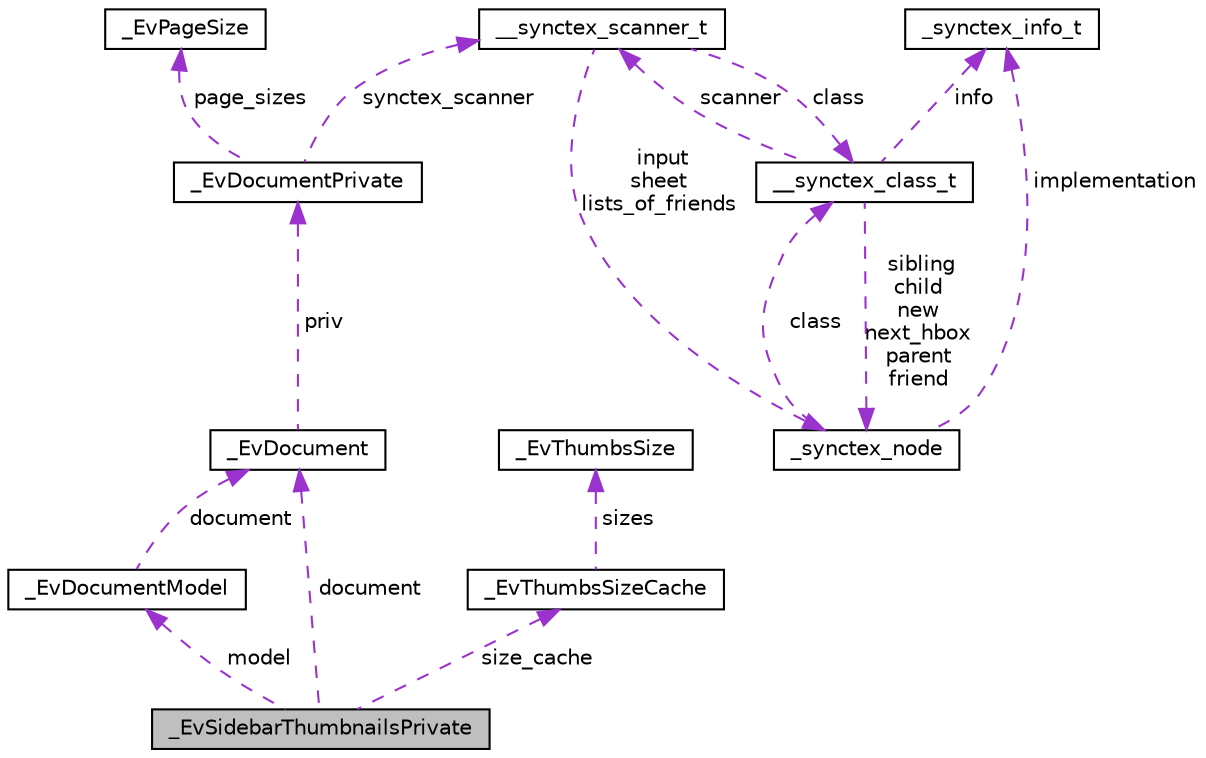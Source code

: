 digraph "_EvSidebarThumbnailsPrivate"
{
  edge [fontname="Helvetica",fontsize="10",labelfontname="Helvetica",labelfontsize="10"];
  node [fontname="Helvetica",fontsize="10",shape=record];
  Node1 [label="_EvSidebarThumbnailsPrivate",height=0.2,width=0.4,color="black", fillcolor="grey75", style="filled" fontcolor="black"];
  Node2 -> Node1 [dir="back",color="darkorchid3",fontsize="10",style="dashed",label=" model" ,fontname="Helvetica"];
  Node2 [label="_EvDocumentModel",height=0.2,width=0.4,color="black", fillcolor="white", style="filled",URL="$dc/d24/struct__EvDocumentModel.html"];
  Node3 -> Node2 [dir="back",color="darkorchid3",fontsize="10",style="dashed",label=" document" ,fontname="Helvetica"];
  Node3 [label="_EvDocument",height=0.2,width=0.4,color="black", fillcolor="white", style="filled",URL="$db/d02/struct__EvDocument.html"];
  Node4 -> Node3 [dir="back",color="darkorchid3",fontsize="10",style="dashed",label=" priv" ,fontname="Helvetica"];
  Node4 [label="_EvDocumentPrivate",height=0.2,width=0.4,color="black", fillcolor="white", style="filled",URL="$d6/da7/struct__EvDocumentPrivate.html"];
  Node5 -> Node4 [dir="back",color="darkorchid3",fontsize="10",style="dashed",label=" page_sizes" ,fontname="Helvetica"];
  Node5 [label="_EvPageSize",height=0.2,width=0.4,color="black", fillcolor="white", style="filled",URL="$d8/dec/struct__EvPageSize.html"];
  Node6 -> Node4 [dir="back",color="darkorchid3",fontsize="10",style="dashed",label=" synctex_scanner" ,fontname="Helvetica"];
  Node6 [label="__synctex_scanner_t",height=0.2,width=0.4,color="black", fillcolor="white", style="filled",URL="$d6/ddd/struct____synctex__scanner__t.html"];
  Node7 -> Node6 [dir="back",color="darkorchid3",fontsize="10",style="dashed",label=" input\nsheet\nlists_of_friends" ,fontname="Helvetica"];
  Node7 [label="_synctex_node",height=0.2,width=0.4,color="black", fillcolor="white", style="filled",URL="$dd/d4f/struct__synctex__node.html"];
  Node8 -> Node7 [dir="back",color="darkorchid3",fontsize="10",style="dashed",label=" implementation" ,fontname="Helvetica"];
  Node8 [label="_synctex_info_t",height=0.2,width=0.4,color="black", fillcolor="white", style="filled",URL="$d2/da8/union__synctex__info__t.html"];
  Node9 -> Node7 [dir="back",color="darkorchid3",fontsize="10",style="dashed",label=" class" ,fontname="Helvetica"];
  Node9 [label="__synctex_class_t",height=0.2,width=0.4,color="black", fillcolor="white", style="filled",URL="$d2/dd6/struct____synctex__class__t.html"];
  Node7 -> Node9 [dir="back",color="darkorchid3",fontsize="10",style="dashed",label=" sibling\nchild\nnew\nnext_hbox\nparent\nfriend" ,fontname="Helvetica"];
  Node8 -> Node9 [dir="back",color="darkorchid3",fontsize="10",style="dashed",label=" info" ,fontname="Helvetica"];
  Node6 -> Node9 [dir="back",color="darkorchid3",fontsize="10",style="dashed",label=" scanner" ,fontname="Helvetica"];
  Node9 -> Node6 [dir="back",color="darkorchid3",fontsize="10",style="dashed",label=" class" ,fontname="Helvetica"];
  Node3 -> Node1 [dir="back",color="darkorchid3",fontsize="10",style="dashed",label=" document" ,fontname="Helvetica"];
  Node10 -> Node1 [dir="back",color="darkorchid3",fontsize="10",style="dashed",label=" size_cache" ,fontname="Helvetica"];
  Node10 [label="_EvThumbsSizeCache",height=0.2,width=0.4,color="black", fillcolor="white", style="filled",URL="$d3/df7/struct__EvThumbsSizeCache.html"];
  Node11 -> Node10 [dir="back",color="darkorchid3",fontsize="10",style="dashed",label=" sizes" ,fontname="Helvetica"];
  Node11 [label="_EvThumbsSize",height=0.2,width=0.4,color="black", fillcolor="white", style="filled",URL="$d4/d3f/struct__EvThumbsSize.html"];
}
